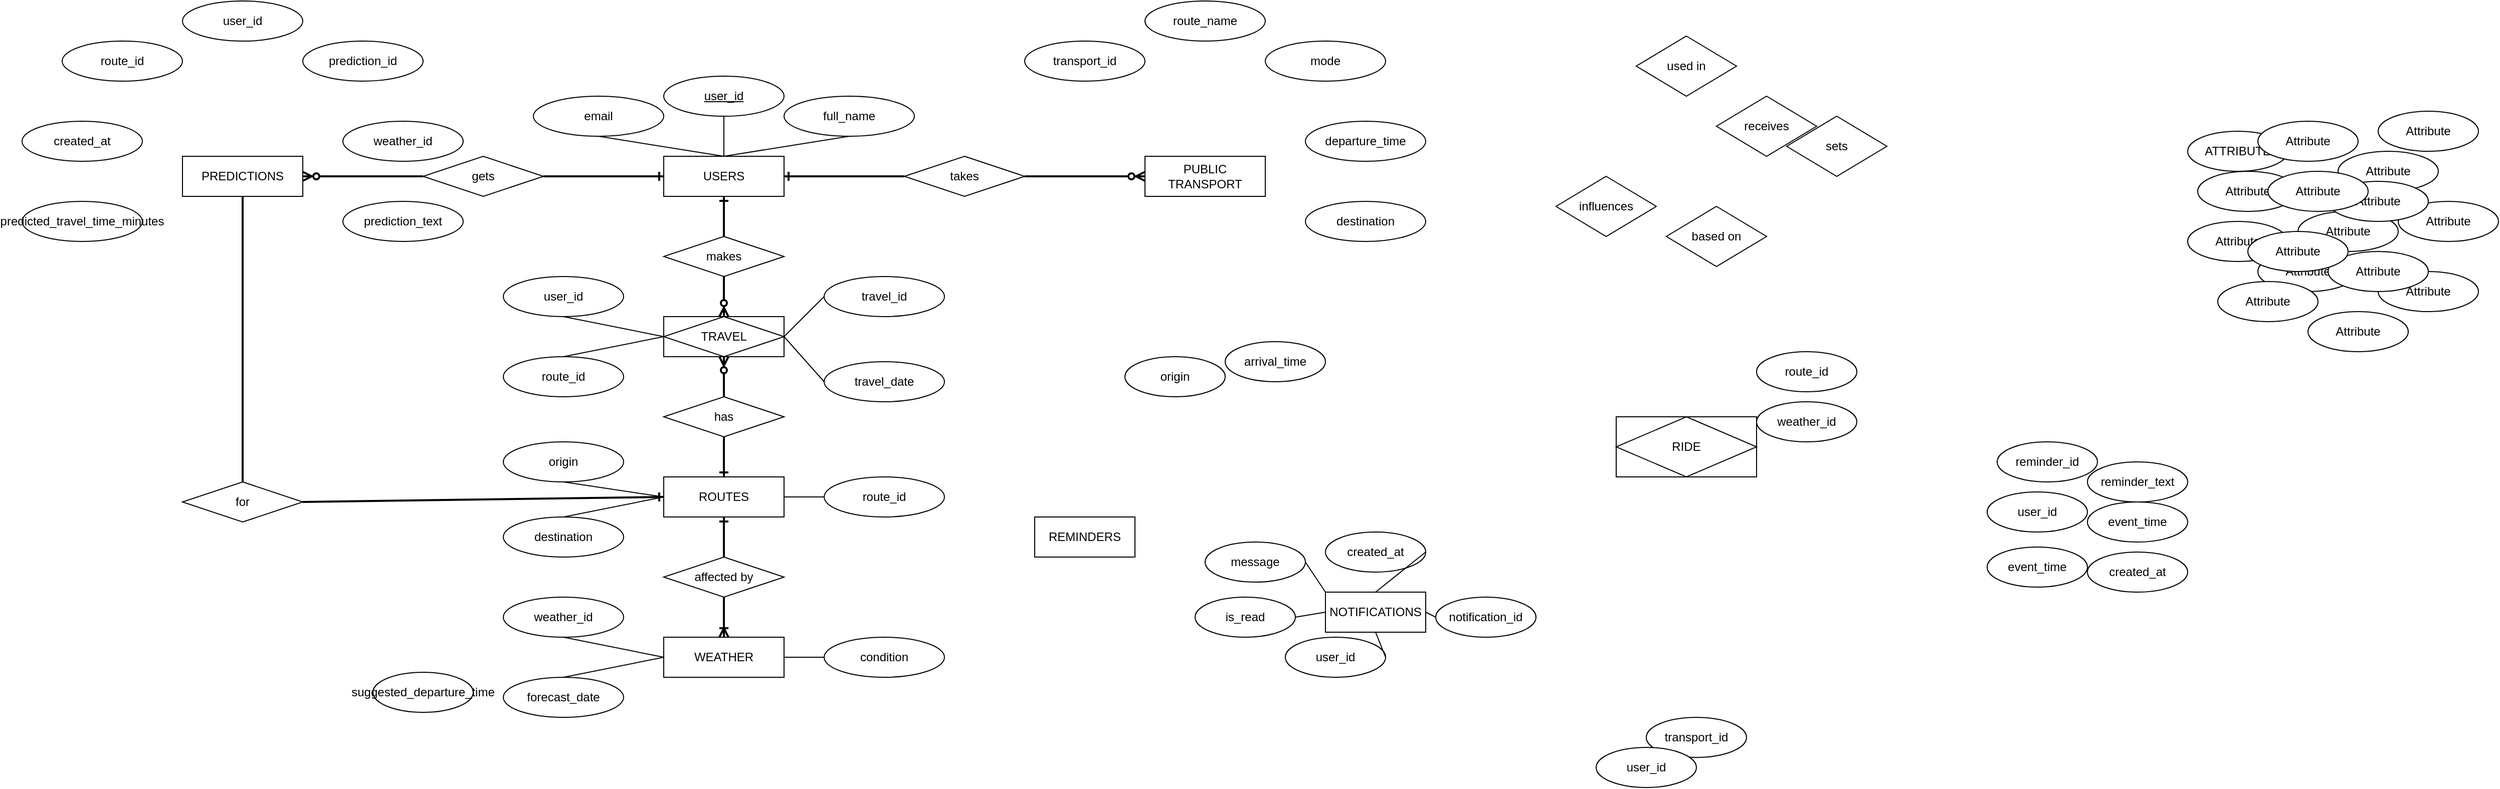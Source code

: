 <mxfile version="28.2.5">
  <diagram name="Page-1" id="dXq6WlskRH7AbOD8Zjuj">
    <mxGraphModel dx="3078" dy="895" grid="1" gridSize="10" guides="1" tooltips="1" connect="1" arrows="1" fold="1" page="1" pageScale="1" pageWidth="1400" pageHeight="850" math="0" shadow="0">
      <root>
        <mxCell id="0" />
        <mxCell id="1" parent="0" />
        <mxCell id="9KrbEgGgeNroT946GBX5-1" value="TRAVEL" style="shape=associativeEntity;whiteSpace=wrap;html=1;align=center;" parent="1" vertex="1">
          <mxGeometry x="640" y="315" width="120" height="40" as="geometry" />
        </mxCell>
        <mxCell id="9KrbEgGgeNroT946GBX5-2" value="USERS" style="whiteSpace=wrap;html=1;align=center;" parent="1" vertex="1">
          <mxGeometry x="640" y="155" width="120" height="40" as="geometry" />
        </mxCell>
        <mxCell id="9KrbEgGgeNroT946GBX5-3" value="ROUTES" style="whiteSpace=wrap;html=1;align=center;" parent="1" vertex="1">
          <mxGeometry x="640" y="475" width="120" height="40" as="geometry" />
        </mxCell>
        <mxCell id="9KrbEgGgeNroT946GBX5-4" value="WEATHER" style="whiteSpace=wrap;html=1;align=center;" parent="1" vertex="1">
          <mxGeometry x="640" y="635" width="120" height="40" as="geometry" />
        </mxCell>
        <mxCell id="9KrbEgGgeNroT946GBX5-5" value="PUBLIC TRANSPORT" style="whiteSpace=wrap;html=1;align=center;" parent="1" vertex="1">
          <mxGeometry x="1120" y="155" width="120" height="40" as="geometry" />
        </mxCell>
        <mxCell id="9KrbEgGgeNroT946GBX5-6" value="PREDICTIONS" style="whiteSpace=wrap;html=1;align=center;" parent="1" vertex="1">
          <mxGeometry x="160" y="155" width="120" height="40" as="geometry" />
        </mxCell>
        <mxCell id="9KrbEgGgeNroT946GBX5-7" value="REMINDERS" style="whiteSpace=wrap;html=1;align=center;" parent="1" vertex="1">
          <mxGeometry x="1010" y="515" width="100" height="40" as="geometry" />
        </mxCell>
        <mxCell id="9KrbEgGgeNroT946GBX5-8" value="NOTIFICATIONS" style="whiteSpace=wrap;html=1;align=center;" parent="1" vertex="1">
          <mxGeometry x="1300" y="590" width="100" height="40" as="geometry" />
        </mxCell>
        <mxCell id="9KrbEgGgeNroT946GBX5-9" value="makes" style="shape=rhombus;perimeter=rhombusPerimeter;whiteSpace=wrap;html=1;align=center;" parent="1" vertex="1">
          <mxGeometry x="640" y="235" width="120" height="40" as="geometry" />
        </mxCell>
        <mxCell id="9KrbEgGgeNroT946GBX5-10" value="has" style="shape=rhombus;perimeter=rhombusPerimeter;whiteSpace=wrap;html=1;align=center;" parent="1" vertex="1">
          <mxGeometry x="640" y="395" width="120" height="40" as="geometry" />
        </mxCell>
        <mxCell id="9KrbEgGgeNroT946GBX5-11" value="affected by" style="shape=rhombus;perimeter=rhombusPerimeter;whiteSpace=wrap;html=1;align=center;" parent="1" vertex="1">
          <mxGeometry x="640" y="555" width="120" height="40" as="geometry" />
        </mxCell>
        <mxCell id="9KrbEgGgeNroT946GBX5-12" value="influences" style="shape=rhombus;perimeter=rhombusPerimeter;whiteSpace=wrap;html=1;align=center;" parent="1" vertex="1">
          <mxGeometry x="1530" y="175" width="100" height="60" as="geometry" />
        </mxCell>
        <mxCell id="9KrbEgGgeNroT946GBX5-13" value="takes" style="shape=rhombus;perimeter=rhombusPerimeter;whiteSpace=wrap;html=1;align=center;" parent="1" vertex="1">
          <mxGeometry x="880" y="155" width="120" height="40" as="geometry" />
        </mxCell>
        <mxCell id="9KrbEgGgeNroT946GBX5-14" value="used in" style="shape=rhombus;perimeter=rhombusPerimeter;whiteSpace=wrap;html=1;align=center;" parent="1" vertex="1">
          <mxGeometry x="1610" y="35" width="100" height="60" as="geometry" />
        </mxCell>
        <mxCell id="9KrbEgGgeNroT946GBX5-15" value="receives" style="shape=rhombus;perimeter=rhombusPerimeter;whiteSpace=wrap;html=1;align=center;" parent="1" vertex="1">
          <mxGeometry x="1690" y="95" width="100" height="60" as="geometry" />
        </mxCell>
        <mxCell id="9KrbEgGgeNroT946GBX5-16" value="for" style="shape=rhombus;perimeter=rhombusPerimeter;whiteSpace=wrap;html=1;align=center;" parent="1" vertex="1">
          <mxGeometry x="160" y="480" width="120" height="40" as="geometry" />
        </mxCell>
        <mxCell id="9KrbEgGgeNroT946GBX5-17" value="based on" style="shape=rhombus;perimeter=rhombusPerimeter;whiteSpace=wrap;html=1;align=center;" parent="1" vertex="1">
          <mxGeometry x="1640" y="205" width="100" height="60" as="geometry" />
        </mxCell>
        <mxCell id="9KrbEgGgeNroT946GBX5-18" value="sets" style="shape=rhombus;perimeter=rhombusPerimeter;whiteSpace=wrap;html=1;align=center;" parent="1" vertex="1">
          <mxGeometry x="1760" y="115" width="100" height="60" as="geometry" />
        </mxCell>
        <mxCell id="9KrbEgGgeNroT946GBX5-19" value="gets" style="shape=rhombus;perimeter=rhombusPerimeter;whiteSpace=wrap;html=1;align=center;" parent="1" vertex="1">
          <mxGeometry x="400" y="155" width="120" height="40" as="geometry" />
        </mxCell>
        <mxCell id="9KrbEgGgeNroT946GBX5-21" value="RIDE" style="shape=associativeEntity;whiteSpace=wrap;html=1;align=center;" parent="1" vertex="1">
          <mxGeometry x="1590" y="415" width="140" height="60" as="geometry" />
        </mxCell>
        <mxCell id="9KrbEgGgeNroT946GBX5-22" value="&lt;u&gt;user_id&lt;/u&gt;" style="ellipse;whiteSpace=wrap;html=1;align=center;" parent="1" vertex="1">
          <mxGeometry x="640" y="75" width="120" height="40" as="geometry" />
        </mxCell>
        <mxCell id="9KrbEgGgeNroT946GBX5-23" value="full_name" style="ellipse;whiteSpace=wrap;html=1;align=center;" parent="1" vertex="1">
          <mxGeometry x="760" y="95" width="130" height="40" as="geometry" />
        </mxCell>
        <mxCell id="9KrbEgGgeNroT946GBX5-24" value="email" style="ellipse;whiteSpace=wrap;html=1;align=center;" parent="1" vertex="1">
          <mxGeometry x="510" y="95" width="130" height="40" as="geometry" />
        </mxCell>
        <mxCell id="9KrbEgGgeNroT946GBX5-27" value="" style="endArrow=none;html=1;rounded=0;exitX=0.5;exitY=1;exitDx=0;exitDy=0;entryX=0.5;entryY=0;entryDx=0;entryDy=0;" parent="1" source="9KrbEgGgeNroT946GBX5-22" target="9KrbEgGgeNroT946GBX5-2" edge="1">
          <mxGeometry relative="1" as="geometry">
            <mxPoint x="662.5" y="115" as="sourcePoint" />
            <mxPoint x="737.5" y="135" as="targetPoint" />
          </mxGeometry>
        </mxCell>
        <mxCell id="9KrbEgGgeNroT946GBX5-28" value="" style="endArrow=none;html=1;rounded=0;exitX=0.5;exitY=1;exitDx=0;exitDy=0;entryX=0.5;entryY=0;entryDx=0;entryDy=0;" parent="1" source="9KrbEgGgeNroT946GBX5-23" target="9KrbEgGgeNroT946GBX5-2" edge="1">
          <mxGeometry relative="1" as="geometry">
            <mxPoint x="690" y="125" as="sourcePoint" />
            <mxPoint x="750" y="185" as="targetPoint" />
          </mxGeometry>
        </mxCell>
        <mxCell id="9KrbEgGgeNroT946GBX5-29" value="" style="endArrow=none;html=1;rounded=0;exitX=0.5;exitY=1;exitDx=0;exitDy=0;entryX=0.5;entryY=0;entryDx=0;entryDy=0;" parent="1" source="9KrbEgGgeNroT946GBX5-24" target="9KrbEgGgeNroT946GBX5-2" edge="1">
          <mxGeometry relative="1" as="geometry">
            <mxPoint x="760" y="135" as="sourcePoint" />
            <mxPoint x="795" y="195" as="targetPoint" />
          </mxGeometry>
        </mxCell>
        <mxCell id="9KrbEgGgeNroT946GBX5-30" value="" style="fontSize=12;html=1;endArrow=none;endFill=0;rounded=0;exitX=0.5;exitY=1;exitDx=0;exitDy=0;entryX=0.5;entryY=0;entryDx=0;entryDy=0;startArrow=ERone;startFill=0;strokeWidth=2;" parent="1" source="9KrbEgGgeNroT946GBX5-2" target="9KrbEgGgeNroT946GBX5-9" edge="1">
          <mxGeometry width="100" height="100" relative="1" as="geometry">
            <mxPoint x="750" y="305" as="sourcePoint" />
            <mxPoint x="850" y="205" as="targetPoint" />
          </mxGeometry>
        </mxCell>
        <mxCell id="9KrbEgGgeNroT946GBX5-31" value="" style="fontSize=12;html=1;endArrow=none;endFill=0;rounded=0;exitX=0.5;exitY=1;exitDx=0;exitDy=0;startArrow=ERzeroToMany;startFill=0;entryX=0.5;entryY=0;entryDx=0;entryDy=0;strokeWidth=2;" parent="1" source="9KrbEgGgeNroT946GBX5-1" target="9KrbEgGgeNroT946GBX5-10" edge="1">
          <mxGeometry width="100" height="100" relative="1" as="geometry">
            <mxPoint x="694.71" y="415" as="sourcePoint" />
            <mxPoint x="695" y="425" as="targetPoint" />
          </mxGeometry>
        </mxCell>
        <mxCell id="9KrbEgGgeNroT946GBX5-32" value="" style="fontSize=12;html=1;endArrow=ERone;endFill=0;rounded=0;exitX=0.5;exitY=1;exitDx=0;exitDy=0;startArrow=none;startFill=0;entryX=0.5;entryY=0;entryDx=0;entryDy=0;strokeWidth=2;" parent="1" source="9KrbEgGgeNroT946GBX5-10" target="9KrbEgGgeNroT946GBX5-3" edge="1">
          <mxGeometry width="100" height="100" relative="1" as="geometry">
            <mxPoint x="764.77" y="470" as="sourcePoint" />
            <mxPoint x="764.77" y="520" as="targetPoint" />
          </mxGeometry>
        </mxCell>
        <mxCell id="9KrbEgGgeNroT946GBX5-33" value="" style="fontSize=12;html=1;endArrow=ERzeroToMany;endFill=1;rounded=0;exitX=0.5;exitY=1;exitDx=0;exitDy=0;entryX=0.5;entryY=0;entryDx=0;entryDy=0;startArrow=none;startFill=0;strokeWidth=2;" parent="1" source="9KrbEgGgeNroT946GBX5-9" target="9KrbEgGgeNroT946GBX5-1" edge="1">
          <mxGeometry width="100" height="100" relative="1" as="geometry">
            <mxPoint x="870" y="235" as="sourcePoint" />
            <mxPoint x="875" y="395" as="targetPoint" />
          </mxGeometry>
        </mxCell>
        <mxCell id="9KrbEgGgeNroT946GBX5-34" value="user_id" style="ellipse;whiteSpace=wrap;html=1;align=center;" parent="1" vertex="1">
          <mxGeometry x="480" y="275" width="120" height="40" as="geometry" />
        </mxCell>
        <mxCell id="9KrbEgGgeNroT946GBX5-35" value="route_id" style="ellipse;whiteSpace=wrap;html=1;align=center;" parent="1" vertex="1">
          <mxGeometry x="480" y="355" width="120" height="40" as="geometry" />
        </mxCell>
        <mxCell id="9KrbEgGgeNroT946GBX5-36" value="travel_id" style="ellipse;whiteSpace=wrap;html=1;align=center;" parent="1" vertex="1">
          <mxGeometry x="800" y="275" width="120" height="40" as="geometry" />
        </mxCell>
        <mxCell id="9KrbEgGgeNroT946GBX5-37" value="" style="endArrow=none;html=1;rounded=0;exitX=0.5;exitY=1;exitDx=0;exitDy=0;entryX=0;entryY=0.5;entryDx=0;entryDy=0;" parent="1" source="9KrbEgGgeNroT946GBX5-34" target="9KrbEgGgeNroT946GBX5-1" edge="1">
          <mxGeometry relative="1" as="geometry">
            <mxPoint x="560" y="315" as="sourcePoint" />
            <mxPoint x="640" y="335" as="targetPoint" />
          </mxGeometry>
        </mxCell>
        <mxCell id="9KrbEgGgeNroT946GBX5-38" value="" style="endArrow=none;html=1;rounded=0;exitX=0.5;exitY=0;exitDx=0;exitDy=0;entryX=0;entryY=0.5;entryDx=0;entryDy=0;" parent="1" source="9KrbEgGgeNroT946GBX5-35" target="9KrbEgGgeNroT946GBX5-1" edge="1">
          <mxGeometry relative="1" as="geometry">
            <mxPoint x="600" y="295" as="sourcePoint" />
            <mxPoint x="670" y="305" as="targetPoint" />
          </mxGeometry>
        </mxCell>
        <mxCell id="9KrbEgGgeNroT946GBX5-39" value="" style="endArrow=none;html=1;rounded=0;exitX=1;exitY=0.5;exitDx=0;exitDy=0;entryX=0;entryY=0.5;entryDx=0;entryDy=0;" parent="1" source="9KrbEgGgeNroT946GBX5-1" target="9KrbEgGgeNroT946GBX5-36" edge="1">
          <mxGeometry relative="1" as="geometry">
            <mxPoint x="770" y="355" as="sourcePoint" />
            <mxPoint x="840" y="345" as="targetPoint" />
          </mxGeometry>
        </mxCell>
        <mxCell id="9KrbEgGgeNroT946GBX5-40" value="route_id" style="ellipse;whiteSpace=wrap;html=1;align=center;" parent="1" vertex="1">
          <mxGeometry x="800" y="475" width="120" height="40" as="geometry" />
        </mxCell>
        <mxCell id="EZT8Fwv9AmYx2iff5m9D-2" value="Attribute" style="ellipse;whiteSpace=wrap;html=1;align=center;" parent="1" vertex="1">
          <mxGeometry x="2160" y="220" width="100" height="40" as="geometry" />
        </mxCell>
        <mxCell id="EZT8Fwv9AmYx2iff5m9D-3" value="Attribute" style="ellipse;whiteSpace=wrap;html=1;align=center;" parent="1" vertex="1">
          <mxGeometry x="2170" y="170" width="100" height="40" as="geometry" />
        </mxCell>
        <mxCell id="EZT8Fwv9AmYx2iff5m9D-4" value="weather_id" style="ellipse;whiteSpace=wrap;html=1;align=center;" parent="1" vertex="1">
          <mxGeometry x="1730" y="400" width="100" height="40" as="geometry" />
        </mxCell>
        <mxCell id="EZT8Fwv9AmYx2iff5m9D-5" value="ATTRIBUTE" style="ellipse;whiteSpace=wrap;html=1;align=center;" parent="1" vertex="1">
          <mxGeometry x="2160" y="130" width="100" height="40" as="geometry" />
        </mxCell>
        <mxCell id="EZT8Fwv9AmYx2iff5m9D-7" value="weather_id" style="ellipse;whiteSpace=wrap;html=1;align=center;" parent="1" vertex="1">
          <mxGeometry x="480" y="595" width="120" height="40" as="geometry" />
        </mxCell>
        <mxCell id="EZT8Fwv9AmYx2iff5m9D-8" value="route_id" style="ellipse;whiteSpace=wrap;html=1;align=center;" parent="1" vertex="1">
          <mxGeometry x="1730" y="350" width="100" height="40" as="geometry" />
        </mxCell>
        <mxCell id="EZT8Fwv9AmYx2iff5m9D-10" value="condition" style="ellipse;whiteSpace=wrap;html=1;align=center;" parent="1" vertex="1">
          <mxGeometry x="800" y="635" width="120" height="40" as="geometry" />
        </mxCell>
        <mxCell id="EZT8Fwv9AmYx2iff5m9D-11" value="origin" style="ellipse;whiteSpace=wrap;html=1;align=center;" parent="1" vertex="1">
          <mxGeometry x="480" y="440" width="120" height="40" as="geometry" />
        </mxCell>
        <mxCell id="EZT8Fwv9AmYx2iff5m9D-12" value="forecast_date" style="ellipse;whiteSpace=wrap;html=1;align=center;" parent="1" vertex="1">
          <mxGeometry x="480" y="675" width="120" height="40" as="geometry" />
        </mxCell>
        <mxCell id="EZT8Fwv9AmYx2iff5m9D-14" value="destination" style="ellipse;whiteSpace=wrap;html=1;align=center;" parent="1" vertex="1">
          <mxGeometry x="480" y="515" width="120" height="40" as="geometry" />
        </mxCell>
        <mxCell id="EZT8Fwv9AmYx2iff5m9D-16" value="Attribute" style="ellipse;whiteSpace=wrap;html=1;align=center;" parent="1" vertex="1">
          <mxGeometry x="2350" y="110" width="100" height="40" as="geometry" />
        </mxCell>
        <mxCell id="EZT8Fwv9AmYx2iff5m9D-17" value="Attribute" style="ellipse;whiteSpace=wrap;html=1;align=center;" parent="1" vertex="1">
          <mxGeometry x="2370" y="200" width="100" height="40" as="geometry" />
        </mxCell>
        <mxCell id="EZT8Fwv9AmYx2iff5m9D-18" value="Attribute" style="ellipse;whiteSpace=wrap;html=1;align=center;" parent="1" vertex="1">
          <mxGeometry x="2310" y="150" width="100" height="40" as="geometry" />
        </mxCell>
        <mxCell id="EZT8Fwv9AmYx2iff5m9D-19" value="Attribute" style="ellipse;whiteSpace=wrap;html=1;align=center;" parent="1" vertex="1">
          <mxGeometry x="2350" y="270" width="100" height="40" as="geometry" />
        </mxCell>
        <mxCell id="EZT8Fwv9AmYx2iff5m9D-20" value="notification_id" style="ellipse;whiteSpace=wrap;html=1;align=center;" parent="1" vertex="1">
          <mxGeometry x="1410" y="595" width="100" height="40" as="geometry" />
        </mxCell>
        <mxCell id="EZT8Fwv9AmYx2iff5m9D-21" value="event_time" style="ellipse;whiteSpace=wrap;html=1;align=center;" parent="1" vertex="1">
          <mxGeometry x="2060" y="500" width="100" height="40" as="geometry" />
        </mxCell>
        <mxCell id="EZT8Fwv9AmYx2iff5m9D-22" value="event_time" style="ellipse;whiteSpace=wrap;html=1;align=center;" parent="1" vertex="1">
          <mxGeometry x="1960" y="545" width="100" height="40" as="geometry" />
        </mxCell>
        <mxCell id="EZT8Fwv9AmYx2iff5m9D-23" value="user_id" style="ellipse;whiteSpace=wrap;html=1;align=center;" parent="1" vertex="1">
          <mxGeometry x="160" width="120" height="40" as="geometry" />
        </mxCell>
        <mxCell id="EZT8Fwv9AmYx2iff5m9D-24" value="route_id" style="ellipse;whiteSpace=wrap;html=1;align=center;" parent="1" vertex="1">
          <mxGeometry x="40" y="40" width="120" height="40" as="geometry" />
        </mxCell>
        <mxCell id="EZT8Fwv9AmYx2iff5m9D-25" value="Attribute" style="ellipse;whiteSpace=wrap;html=1;align=center;" parent="1" vertex="1">
          <mxGeometry x="2270" y="210" width="100" height="40" as="geometry" />
        </mxCell>
        <mxCell id="EZT8Fwv9AmYx2iff5m9D-26" value="reminder_text" style="ellipse;whiteSpace=wrap;html=1;align=center;" parent="1" vertex="1">
          <mxGeometry x="2060" y="460" width="100" height="40" as="geometry" />
        </mxCell>
        <mxCell id="EZT8Fwv9AmYx2iff5m9D-27" value="prediction_id" style="ellipse;whiteSpace=wrap;html=1;align=center;" parent="1" vertex="1">
          <mxGeometry x="280" y="40" width="120" height="40" as="geometry" />
        </mxCell>
        <mxCell id="EZT8Fwv9AmYx2iff5m9D-28" value="created_at" style="ellipse;whiteSpace=wrap;html=1;align=center;" parent="1" vertex="1">
          <mxGeometry y="120" width="120" height="40" as="geometry" />
        </mxCell>
        <mxCell id="EZT8Fwv9AmYx2iff5m9D-29" value="transport_id" style="ellipse;whiteSpace=wrap;html=1;align=center;" parent="1" vertex="1">
          <mxGeometry x="1620" y="715" width="100" height="40" as="geometry" />
        </mxCell>
        <mxCell id="EZT8Fwv9AmYx2iff5m9D-30" value="user_id" style="ellipse;whiteSpace=wrap;html=1;align=center;" parent="1" vertex="1">
          <mxGeometry x="1570" y="745" width="100" height="40" as="geometry" />
        </mxCell>
        <mxCell id="EZT8Fwv9AmYx2iff5m9D-31" value="Attribute" style="ellipse;whiteSpace=wrap;html=1;align=center;" parent="1" vertex="1">
          <mxGeometry x="2230" y="250" width="100" height="40" as="geometry" />
        </mxCell>
        <mxCell id="EZT8Fwv9AmYx2iff5m9D-32" value="user_id" style="ellipse;whiteSpace=wrap;html=1;align=center;" parent="1" vertex="1">
          <mxGeometry x="1960" y="490" width="100" height="40" as="geometry" />
        </mxCell>
        <mxCell id="EZT8Fwv9AmYx2iff5m9D-33" value="Attribute" style="ellipse;whiteSpace=wrap;html=1;align=center;" parent="1" vertex="1">
          <mxGeometry x="2230" y="120" width="100" height="40" as="geometry" />
        </mxCell>
        <mxCell id="EZT8Fwv9AmYx2iff5m9D-34" value="Attribute" style="ellipse;whiteSpace=wrap;html=1;align=center;" parent="1" vertex="1">
          <mxGeometry x="2190" y="280" width="100" height="40" as="geometry" />
        </mxCell>
        <mxCell id="EZT8Fwv9AmYx2iff5m9D-35" value="Attribute" style="ellipse;whiteSpace=wrap;html=1;align=center;" parent="1" vertex="1">
          <mxGeometry x="2300" y="250" width="100" height="40" as="geometry" />
        </mxCell>
        <mxCell id="EZT8Fwv9AmYx2iff5m9D-36" value="is_read" style="ellipse;whiteSpace=wrap;html=1;align=center;" parent="1" vertex="1">
          <mxGeometry x="1170" y="595" width="100" height="40" as="geometry" />
        </mxCell>
        <mxCell id="EZT8Fwv9AmYx2iff5m9D-37" value="Attribute" style="ellipse;whiteSpace=wrap;html=1;align=center;" parent="1" vertex="1">
          <mxGeometry x="2280" y="310" width="100" height="40" as="geometry" />
        </mxCell>
        <mxCell id="EZT8Fwv9AmYx2iff5m9D-38" value="prediction_text" style="ellipse;whiteSpace=wrap;html=1;align=center;" parent="1" vertex="1">
          <mxGeometry x="320" y="200" width="120" height="40" as="geometry" />
        </mxCell>
        <mxCell id="EZT8Fwv9AmYx2iff5m9D-39" value="predicted_travel_time_minutes" style="ellipse;whiteSpace=wrap;html=1;align=center;" parent="1" vertex="1">
          <mxGeometry y="200" width="120" height="40" as="geometry" />
        </mxCell>
        <mxCell id="EZT8Fwv9AmYx2iff5m9D-40" value="reminder_id" style="ellipse;whiteSpace=wrap;html=1;align=center;" parent="1" vertex="1">
          <mxGeometry x="1970" y="440" width="100" height="40" as="geometry" />
        </mxCell>
        <mxCell id="EZT8Fwv9AmYx2iff5m9D-41" value="Attribute" style="ellipse;whiteSpace=wrap;html=1;align=center;" parent="1" vertex="1">
          <mxGeometry x="2300" y="180" width="100" height="40" as="geometry" />
        </mxCell>
        <mxCell id="EZT8Fwv9AmYx2iff5m9D-42" value="Attribute" style="ellipse;whiteSpace=wrap;html=1;align=center;" parent="1" vertex="1">
          <mxGeometry x="2240" y="170" width="100" height="40" as="geometry" />
        </mxCell>
        <mxCell id="EZT8Fwv9AmYx2iff5m9D-43" value="origin" style="ellipse;whiteSpace=wrap;html=1;align=center;" parent="1" vertex="1">
          <mxGeometry x="1100" y="355" width="100" height="40" as="geometry" />
        </mxCell>
        <mxCell id="EZT8Fwv9AmYx2iff5m9D-44" value="weather_id" style="ellipse;whiteSpace=wrap;html=1;align=center;" parent="1" vertex="1">
          <mxGeometry x="320" y="120" width="120" height="40" as="geometry" />
        </mxCell>
        <mxCell id="EZT8Fwv9AmYx2iff5m9D-45" value="message" style="ellipse;whiteSpace=wrap;html=1;align=center;" parent="1" vertex="1">
          <mxGeometry x="1180" y="540" width="100" height="40" as="geometry" />
        </mxCell>
        <mxCell id="EZT8Fwv9AmYx2iff5m9D-46" value="user_id" style="ellipse;whiteSpace=wrap;html=1;align=center;" parent="1" vertex="1">
          <mxGeometry x="1260" y="635" width="100" height="40" as="geometry" />
        </mxCell>
        <mxCell id="EZT8Fwv9AmYx2iff5m9D-47" value="transport_id" style="ellipse;whiteSpace=wrap;html=1;align=center;rotation=0;" parent="1" vertex="1">
          <mxGeometry x="1000" y="40" width="120" height="40" as="geometry" />
        </mxCell>
        <mxCell id="EZT8Fwv9AmYx2iff5m9D-48" value="destination" style="ellipse;whiteSpace=wrap;html=1;align=center;" parent="1" vertex="1">
          <mxGeometry x="1280" y="200" width="120" height="40" as="geometry" />
        </mxCell>
        <mxCell id="EZT8Fwv9AmYx2iff5m9D-49" value="created_at" style="ellipse;whiteSpace=wrap;html=1;align=center;" parent="1" vertex="1">
          <mxGeometry x="2060" y="550" width="100" height="40" as="geometry" />
        </mxCell>
        <mxCell id="EZT8Fwv9AmYx2iff5m9D-50" value="route_name" style="ellipse;whiteSpace=wrap;html=1;align=center;" parent="1" vertex="1">
          <mxGeometry x="1120" width="120" height="40" as="geometry" />
        </mxCell>
        <mxCell id="EZT8Fwv9AmYx2iff5m9D-52" value="suggested_departure_time" style="ellipse;whiteSpace=wrap;html=1;align=center;" parent="1" vertex="1">
          <mxGeometry x="350" y="670" width="100" height="40" as="geometry" />
        </mxCell>
        <mxCell id="EZT8Fwv9AmYx2iff5m9D-53" value="Attribute" style="ellipse;whiteSpace=wrap;html=1;align=center;" parent="1" vertex="1">
          <mxGeometry x="2220" y="230" width="100" height="40" as="geometry" />
        </mxCell>
        <mxCell id="EZT8Fwv9AmYx2iff5m9D-54" value="created_at" style="ellipse;whiteSpace=wrap;html=1;align=center;" parent="1" vertex="1">
          <mxGeometry x="1300" y="530" width="100" height="40" as="geometry" />
        </mxCell>
        <mxCell id="EZT8Fwv9AmYx2iff5m9D-55" value="mode" style="ellipse;whiteSpace=wrap;html=1;align=center;" parent="1" vertex="1">
          <mxGeometry x="1240" y="40" width="120" height="40" as="geometry" />
        </mxCell>
        <mxCell id="EZT8Fwv9AmYx2iff5m9D-56" value="departure_time" style="ellipse;whiteSpace=wrap;html=1;align=center;" parent="1" vertex="1">
          <mxGeometry x="1280" y="120" width="120" height="40" as="geometry" />
        </mxCell>
        <mxCell id="EZT8Fwv9AmYx2iff5m9D-57" value="arrival_time" style="ellipse;whiteSpace=wrap;html=1;align=center;" parent="1" vertex="1">
          <mxGeometry x="1200" y="340" width="100" height="40" as="geometry" />
        </mxCell>
        <mxCell id="iCCxBn-vq7RnBzHDNI8v-3" value="" style="endArrow=none;html=1;rounded=0;exitX=0;exitY=0.5;exitDx=0;exitDy=0;entryX=1;entryY=0.5;entryDx=0;entryDy=0;" parent="1" source="9KrbEgGgeNroT946GBX5-40" target="9KrbEgGgeNroT946GBX5-3" edge="1">
          <mxGeometry relative="1" as="geometry">
            <mxPoint x="560" y="502.5" as="sourcePoint" />
            <mxPoint x="630" y="487.5" as="targetPoint" />
          </mxGeometry>
        </mxCell>
        <mxCell id="iCCxBn-vq7RnBzHDNI8v-5" value="" style="endArrow=none;html=1;rounded=0;exitX=0.5;exitY=1;exitDx=0;exitDy=0;entryX=0;entryY=0.5;entryDx=0;entryDy=0;" parent="1" source="EZT8Fwv9AmYx2iff5m9D-11" target="9KrbEgGgeNroT946GBX5-3" edge="1">
          <mxGeometry relative="1" as="geometry">
            <mxPoint x="620" y="475" as="sourcePoint" />
            <mxPoint x="640" y="515" as="targetPoint" />
          </mxGeometry>
        </mxCell>
        <mxCell id="iCCxBn-vq7RnBzHDNI8v-6" value="" style="endArrow=none;html=1;rounded=0;exitX=0.5;exitY=0;exitDx=0;exitDy=0;entryX=0;entryY=0.5;entryDx=0;entryDy=0;" parent="1" source="EZT8Fwv9AmYx2iff5m9D-14" target="9KrbEgGgeNroT946GBX5-3" edge="1">
          <mxGeometry relative="1" as="geometry">
            <mxPoint x="540" y="595" as="sourcePoint" />
            <mxPoint x="560" y="635" as="targetPoint" />
          </mxGeometry>
        </mxCell>
        <mxCell id="iCCxBn-vq7RnBzHDNI8v-10" value="" style="fontSize=12;html=1;endArrow=none;endFill=0;rounded=0;exitX=0.5;exitY=1;exitDx=0;exitDy=0;startArrow=ERone;startFill=0;entryX=0.5;entryY=0;entryDx=0;entryDy=0;strokeWidth=2;" parent="1" source="9KrbEgGgeNroT946GBX5-3" target="9KrbEgGgeNroT946GBX5-11" edge="1">
          <mxGeometry width="100" height="100" relative="1" as="geometry">
            <mxPoint x="700" y="475" as="sourcePoint" />
            <mxPoint x="700" y="515" as="targetPoint" />
          </mxGeometry>
        </mxCell>
        <mxCell id="iCCxBn-vq7RnBzHDNI8v-11" value="" style="fontSize=12;html=1;endArrow=ERoneToMany;endFill=0;rounded=0;startArrow=none;startFill=0;entryX=0.5;entryY=0;entryDx=0;entryDy=0;exitX=0.5;exitY=1;exitDx=0;exitDy=0;strokeWidth=2;" parent="1" source="9KrbEgGgeNroT946GBX5-11" target="9KrbEgGgeNroT946GBX5-4" edge="1">
          <mxGeometry width="100" height="100" relative="1" as="geometry">
            <mxPoint x="760" y="595" as="sourcePoint" />
            <mxPoint x="690" y="595" as="targetPoint" />
          </mxGeometry>
        </mxCell>
        <mxCell id="iCCxBn-vq7RnBzHDNI8v-14" value="" style="endArrow=none;html=1;rounded=0;exitX=0.5;exitY=1;exitDx=0;exitDy=0;entryX=0;entryY=0.5;entryDx=0;entryDy=0;" parent="1" source="EZT8Fwv9AmYx2iff5m9D-7" target="9KrbEgGgeNroT946GBX5-4" edge="1">
          <mxGeometry relative="1" as="geometry">
            <mxPoint x="580" y="655" as="sourcePoint" />
            <mxPoint x="680" y="635" as="targetPoint" />
          </mxGeometry>
        </mxCell>
        <mxCell id="iCCxBn-vq7RnBzHDNI8v-15" value="" style="endArrow=none;html=1;rounded=0;exitX=0.5;exitY=0;exitDx=0;exitDy=0;entryX=0;entryY=0.5;entryDx=0;entryDy=0;" parent="1" source="EZT8Fwv9AmYx2iff5m9D-12" target="9KrbEgGgeNroT946GBX5-4" edge="1">
          <mxGeometry relative="1" as="geometry">
            <mxPoint x="520" y="655" as="sourcePoint" />
            <mxPoint x="620" y="675" as="targetPoint" />
          </mxGeometry>
        </mxCell>
        <mxCell id="iCCxBn-vq7RnBzHDNI8v-16" value="" style="endArrow=none;html=1;rounded=0;exitX=0;exitY=0.5;exitDx=0;exitDy=0;entryX=1;entryY=0.5;entryDx=0;entryDy=0;" parent="1" source="EZT8Fwv9AmYx2iff5m9D-10" target="9KrbEgGgeNroT946GBX5-4" edge="1">
          <mxGeometry relative="1" as="geometry">
            <mxPoint x="610" y="675" as="sourcePoint" />
            <mxPoint x="710" y="695" as="targetPoint" />
          </mxGeometry>
        </mxCell>
        <mxCell id="iCCxBn-vq7RnBzHDNI8v-20" value="" style="fontSize=12;html=1;endArrow=none;endFill=0;rounded=0;exitX=1;exitY=0.5;exitDx=0;exitDy=0;startArrow=ERone;startFill=0;strokeWidth=2;entryX=0;entryY=0.5;entryDx=0;entryDy=0;" parent="1" source="9KrbEgGgeNroT946GBX5-2" target="9KrbEgGgeNroT946GBX5-13" edge="1">
          <mxGeometry width="100" height="100" relative="1" as="geometry">
            <mxPoint x="870" y="170" as="sourcePoint" />
            <mxPoint x="890" y="225" as="targetPoint" />
          </mxGeometry>
        </mxCell>
        <mxCell id="iCCxBn-vq7RnBzHDNI8v-21" value="" style="fontSize=12;html=1;endArrow=ERzeroToMany;endFill=0;rounded=0;exitX=1;exitY=0.5;exitDx=0;exitDy=0;startArrow=none;startFill=0;strokeWidth=2;entryX=0;entryY=0.5;entryDx=0;entryDy=0;" parent="1" source="9KrbEgGgeNroT946GBX5-13" target="9KrbEgGgeNroT946GBX5-5" edge="1">
          <mxGeometry width="100" height="100" relative="1" as="geometry">
            <mxPoint x="880" y="195" as="sourcePoint" />
            <mxPoint x="1060" y="215" as="targetPoint" />
          </mxGeometry>
        </mxCell>
        <mxCell id="iCCxBn-vq7RnBzHDNI8v-22" value="" style="fontSize=12;html=1;endArrow=ERone;endFill=0;rounded=0;startArrow=none;startFill=0;strokeWidth=2;exitX=1;exitY=0.5;exitDx=0;exitDy=0;entryX=0;entryY=0.5;entryDx=0;entryDy=0;" parent="1" source="9KrbEgGgeNroT946GBX5-19" target="9KrbEgGgeNroT946GBX5-2" edge="1">
          <mxGeometry width="100" height="100" relative="1" as="geometry">
            <mxPoint x="320" y="295" as="sourcePoint" />
            <mxPoint x="470" y="215" as="targetPoint" />
          </mxGeometry>
        </mxCell>
        <mxCell id="iCCxBn-vq7RnBzHDNI8v-23" value="" style="fontSize=12;html=1;endArrow=none;endFill=0;rounded=0;startArrow=ERzeroToMany;startFill=0;strokeWidth=2;exitX=1;exitY=0.5;exitDx=0;exitDy=0;entryX=0;entryY=0.5;entryDx=0;entryDy=0;" parent="1" source="9KrbEgGgeNroT946GBX5-6" target="9KrbEgGgeNroT946GBX5-19" edge="1">
          <mxGeometry width="100" height="100" relative="1" as="geometry">
            <mxPoint x="360" y="234.57" as="sourcePoint" />
            <mxPoint x="480" y="234.57" as="targetPoint" />
          </mxGeometry>
        </mxCell>
        <mxCell id="iCCxBn-vq7RnBzHDNI8v-24" value="" style="fontSize=12;html=1;endArrow=none;endFill=0;rounded=0;startArrow=none;startFill=0;strokeWidth=2;exitX=0.5;exitY=1;exitDx=0;exitDy=0;entryX=0.5;entryY=0;entryDx=0;entryDy=0;" parent="1" source="9KrbEgGgeNroT946GBX5-6" target="9KrbEgGgeNroT946GBX5-16" edge="1">
          <mxGeometry width="100" height="100" relative="1" as="geometry">
            <mxPoint x="300" y="249.13" as="sourcePoint" />
            <mxPoint x="420" y="249.13" as="targetPoint" />
          </mxGeometry>
        </mxCell>
        <mxCell id="iCCxBn-vq7RnBzHDNI8v-25" value="" style="fontSize=12;html=1;endArrow=ERone;endFill=0;rounded=0;startArrow=none;startFill=0;strokeWidth=2;exitX=1;exitY=0.5;exitDx=0;exitDy=0;entryX=0;entryY=0.5;entryDx=0;entryDy=0;" parent="1" source="9KrbEgGgeNroT946GBX5-16" target="9KrbEgGgeNroT946GBX5-3" edge="1">
          <mxGeometry width="100" height="100" relative="1" as="geometry">
            <mxPoint x="160" y="439" as="sourcePoint" />
            <mxPoint x="220" y="530" as="targetPoint" />
            <Array as="points" />
          </mxGeometry>
        </mxCell>
        <mxCell id="EBD6QoqjA3HZYlDL0ubO-2" value="" style="endArrow=none;html=1;rounded=0;exitX=1;exitY=0.5;exitDx=0;exitDy=0;entryX=0;entryY=0.5;entryDx=0;entryDy=0;" edge="1" parent="1" source="EZT8Fwv9AmYx2iff5m9D-36" target="9KrbEgGgeNroT946GBX5-8">
          <mxGeometry relative="1" as="geometry">
            <mxPoint x="1190" y="620" as="sourcePoint" />
            <mxPoint x="1230" y="620" as="targetPoint" />
          </mxGeometry>
        </mxCell>
        <mxCell id="EBD6QoqjA3HZYlDL0ubO-3" value="" style="endArrow=none;html=1;rounded=0;exitX=1;exitY=0.5;exitDx=0;exitDy=0;entryX=0.5;entryY=1;entryDx=0;entryDy=0;" edge="1" parent="1" source="EZT8Fwv9AmYx2iff5m9D-46" target="9KrbEgGgeNroT946GBX5-8">
          <mxGeometry relative="1" as="geometry">
            <mxPoint x="1270" y="720" as="sourcePoint" />
            <mxPoint x="1330" y="640" as="targetPoint" />
          </mxGeometry>
        </mxCell>
        <mxCell id="EBD6QoqjA3HZYlDL0ubO-4" value="" style="endArrow=none;html=1;rounded=0;exitX=0;exitY=0.5;exitDx=0;exitDy=0;entryX=1;entryY=0.5;entryDx=0;entryDy=0;" edge="1" parent="1" source="EZT8Fwv9AmYx2iff5m9D-20" target="9KrbEgGgeNroT946GBX5-8">
          <mxGeometry relative="1" as="geometry">
            <mxPoint x="1250" y="715" as="sourcePoint" />
            <mxPoint x="1310" y="635" as="targetPoint" />
          </mxGeometry>
        </mxCell>
        <mxCell id="EBD6QoqjA3HZYlDL0ubO-5" value="" style="endArrow=none;html=1;rounded=0;exitX=0;exitY=0;exitDx=0;exitDy=0;entryX=1;entryY=0.5;entryDx=0;entryDy=0;" edge="1" parent="1" source="9KrbEgGgeNroT946GBX5-8" target="EZT8Fwv9AmYx2iff5m9D-45">
          <mxGeometry relative="1" as="geometry">
            <mxPoint x="1280" y="720" as="sourcePoint" />
            <mxPoint x="1340" y="640" as="targetPoint" />
          </mxGeometry>
        </mxCell>
        <mxCell id="EBD6QoqjA3HZYlDL0ubO-6" value="" style="endArrow=none;html=1;rounded=0;exitX=0.5;exitY=0;exitDx=0;exitDy=0;entryX=1;entryY=0.5;entryDx=0;entryDy=0;" edge="1" parent="1" source="9KrbEgGgeNroT946GBX5-8" target="EZT8Fwv9AmYx2iff5m9D-54">
          <mxGeometry relative="1" as="geometry">
            <mxPoint x="1280" y="640" as="sourcePoint" />
            <mxPoint x="1340" y="560" as="targetPoint" />
          </mxGeometry>
        </mxCell>
        <mxCell id="EBD6QoqjA3HZYlDL0ubO-7" value="travel_date" style="ellipse;whiteSpace=wrap;html=1;align=center;" vertex="1" parent="1">
          <mxGeometry x="800" y="360" width="120" height="40" as="geometry" />
        </mxCell>
        <mxCell id="EBD6QoqjA3HZYlDL0ubO-8" value="" style="endArrow=none;html=1;rounded=0;exitX=1;exitY=0.5;exitDx=0;exitDy=0;entryX=0;entryY=0.5;entryDx=0;entryDy=0;" edge="1" parent="1" source="9KrbEgGgeNroT946GBX5-1" target="EBD6QoqjA3HZYlDL0ubO-7">
          <mxGeometry relative="1" as="geometry">
            <mxPoint x="790" y="340" as="sourcePoint" />
            <mxPoint x="830" y="300" as="targetPoint" />
          </mxGeometry>
        </mxCell>
      </root>
    </mxGraphModel>
  </diagram>
</mxfile>
